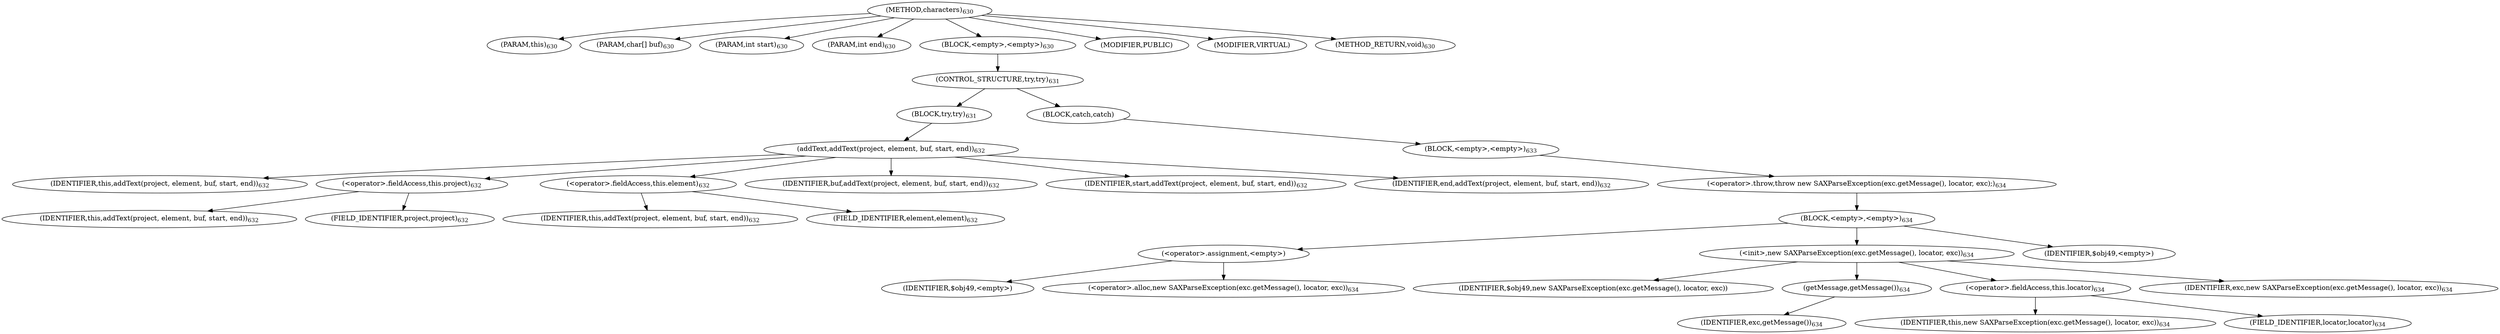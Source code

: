 digraph "characters" {  
"2142" [label = <(METHOD,characters)<SUB>630</SUB>> ]
"122" [label = <(PARAM,this)<SUB>630</SUB>> ]
"2143" [label = <(PARAM,char[] buf)<SUB>630</SUB>> ]
"2144" [label = <(PARAM,int start)<SUB>630</SUB>> ]
"2145" [label = <(PARAM,int end)<SUB>630</SUB>> ]
"2146" [label = <(BLOCK,&lt;empty&gt;,&lt;empty&gt;)<SUB>630</SUB>> ]
"2147" [label = <(CONTROL_STRUCTURE,try,try)<SUB>631</SUB>> ]
"2148" [label = <(BLOCK,try,try)<SUB>631</SUB>> ]
"2149" [label = <(addText,addText(project, element, buf, start, end))<SUB>632</SUB>> ]
"121" [label = <(IDENTIFIER,this,addText(project, element, buf, start, end))<SUB>632</SUB>> ]
"2150" [label = <(&lt;operator&gt;.fieldAccess,this.project)<SUB>632</SUB>> ]
"2151" [label = <(IDENTIFIER,this,addText(project, element, buf, start, end))<SUB>632</SUB>> ]
"2152" [label = <(FIELD_IDENTIFIER,project,project)<SUB>632</SUB>> ]
"2153" [label = <(&lt;operator&gt;.fieldAccess,this.element)<SUB>632</SUB>> ]
"2154" [label = <(IDENTIFIER,this,addText(project, element, buf, start, end))<SUB>632</SUB>> ]
"2155" [label = <(FIELD_IDENTIFIER,element,element)<SUB>632</SUB>> ]
"2156" [label = <(IDENTIFIER,buf,addText(project, element, buf, start, end))<SUB>632</SUB>> ]
"2157" [label = <(IDENTIFIER,start,addText(project, element, buf, start, end))<SUB>632</SUB>> ]
"2158" [label = <(IDENTIFIER,end,addText(project, element, buf, start, end))<SUB>632</SUB>> ]
"2159" [label = <(BLOCK,catch,catch)> ]
"2160" [label = <(BLOCK,&lt;empty&gt;,&lt;empty&gt;)<SUB>633</SUB>> ]
"2161" [label = <(&lt;operator&gt;.throw,throw new SAXParseException(exc.getMessage(), locator, exc);)<SUB>634</SUB>> ]
"2162" [label = <(BLOCK,&lt;empty&gt;,&lt;empty&gt;)<SUB>634</SUB>> ]
"2163" [label = <(&lt;operator&gt;.assignment,&lt;empty&gt;)> ]
"2164" [label = <(IDENTIFIER,$obj49,&lt;empty&gt;)> ]
"2165" [label = <(&lt;operator&gt;.alloc,new SAXParseException(exc.getMessage(), locator, exc))<SUB>634</SUB>> ]
"2166" [label = <(&lt;init&gt;,new SAXParseException(exc.getMessage(), locator, exc))<SUB>634</SUB>> ]
"2167" [label = <(IDENTIFIER,$obj49,new SAXParseException(exc.getMessage(), locator, exc))> ]
"2168" [label = <(getMessage,getMessage())<SUB>634</SUB>> ]
"2169" [label = <(IDENTIFIER,exc,getMessage())<SUB>634</SUB>> ]
"2170" [label = <(&lt;operator&gt;.fieldAccess,this.locator)<SUB>634</SUB>> ]
"2171" [label = <(IDENTIFIER,this,new SAXParseException(exc.getMessage(), locator, exc))<SUB>634</SUB>> ]
"2172" [label = <(FIELD_IDENTIFIER,locator,locator)<SUB>634</SUB>> ]
"2173" [label = <(IDENTIFIER,exc,new SAXParseException(exc.getMessage(), locator, exc))<SUB>634</SUB>> ]
"2174" [label = <(IDENTIFIER,$obj49,&lt;empty&gt;)> ]
"2175" [label = <(MODIFIER,PUBLIC)> ]
"2176" [label = <(MODIFIER,VIRTUAL)> ]
"2177" [label = <(METHOD_RETURN,void)<SUB>630</SUB>> ]
  "2142" -> "122" 
  "2142" -> "2143" 
  "2142" -> "2144" 
  "2142" -> "2145" 
  "2142" -> "2146" 
  "2142" -> "2175" 
  "2142" -> "2176" 
  "2142" -> "2177" 
  "2146" -> "2147" 
  "2147" -> "2148" 
  "2147" -> "2159" 
  "2148" -> "2149" 
  "2149" -> "121" 
  "2149" -> "2150" 
  "2149" -> "2153" 
  "2149" -> "2156" 
  "2149" -> "2157" 
  "2149" -> "2158" 
  "2150" -> "2151" 
  "2150" -> "2152" 
  "2153" -> "2154" 
  "2153" -> "2155" 
  "2159" -> "2160" 
  "2160" -> "2161" 
  "2161" -> "2162" 
  "2162" -> "2163" 
  "2162" -> "2166" 
  "2162" -> "2174" 
  "2163" -> "2164" 
  "2163" -> "2165" 
  "2166" -> "2167" 
  "2166" -> "2168" 
  "2166" -> "2170" 
  "2166" -> "2173" 
  "2168" -> "2169" 
  "2170" -> "2171" 
  "2170" -> "2172" 
}
